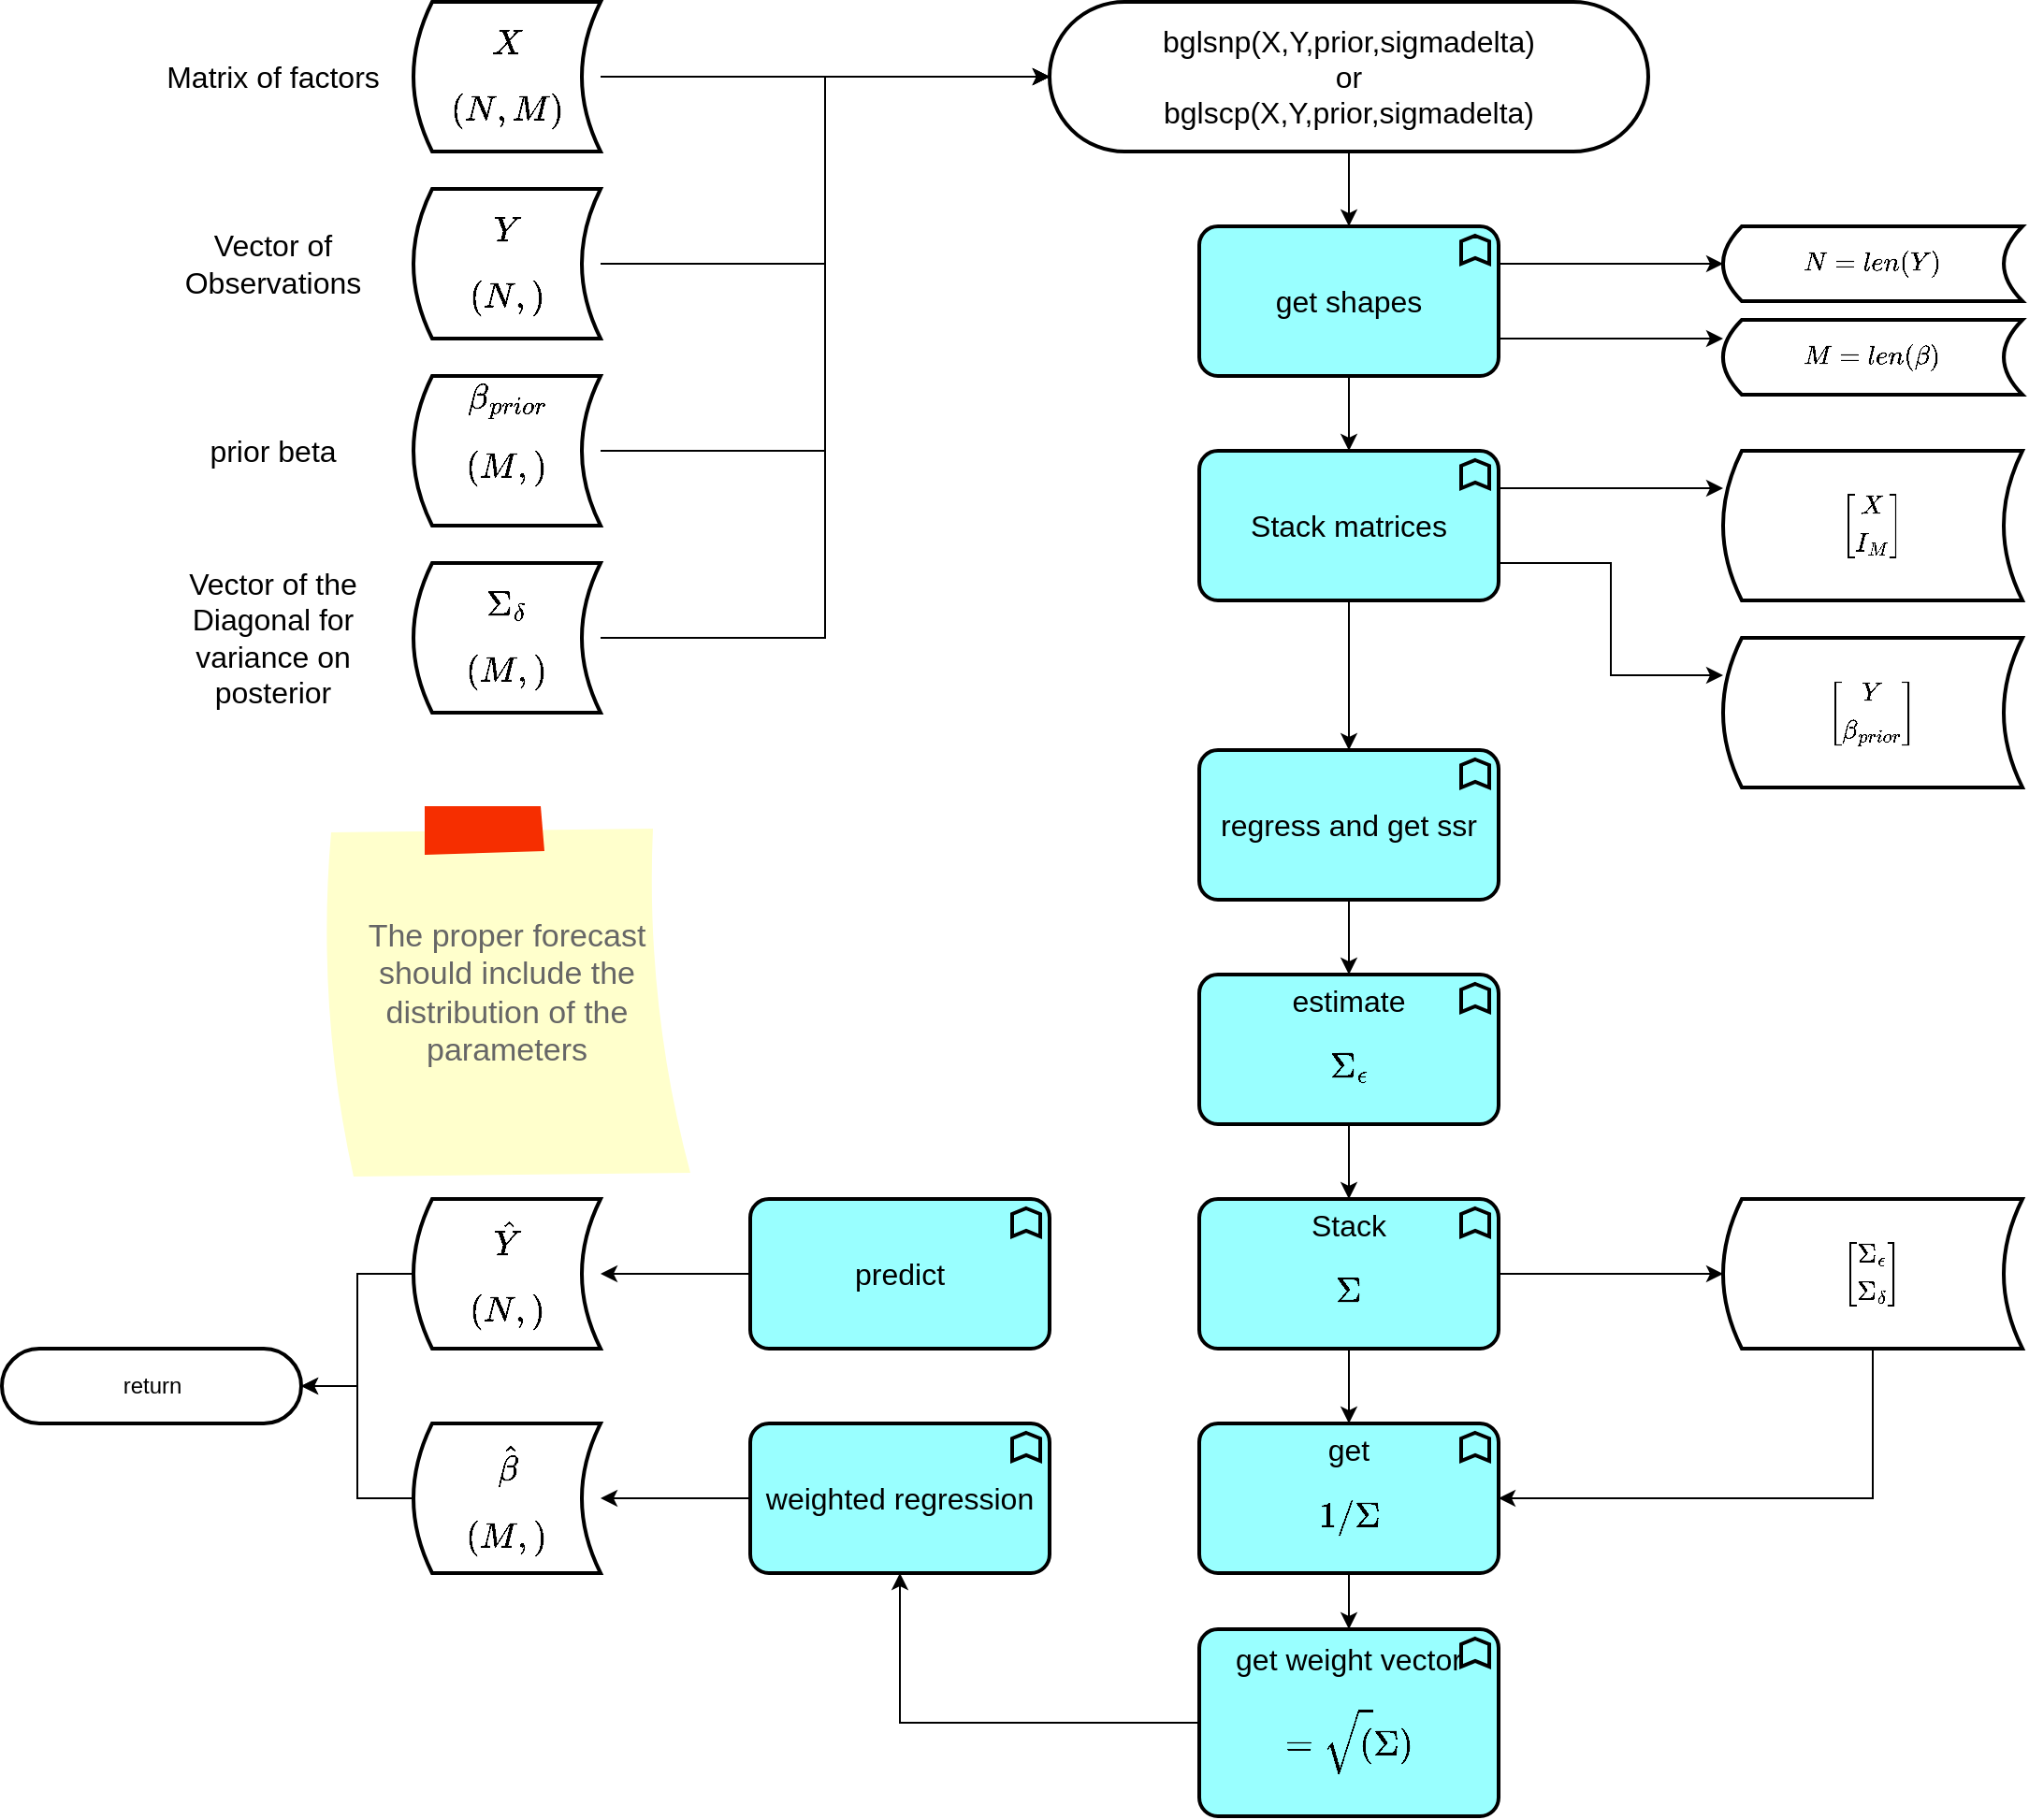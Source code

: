 <mxfile version="20.8.20" type="github">
  <diagram id="8w7YZ4xjxgCD99Zq2FTu" name="Page-1">
    <mxGraphModel dx="2284" dy="754" grid="1" gridSize="10" guides="1" tooltips="1" connect="1" arrows="1" fold="1" page="1" pageScale="1" pageWidth="850" pageHeight="1100" math="1" shadow="0">
      <root>
        <mxCell id="0" />
        <mxCell id="1" parent="0" />
        <mxCell id="tzwI66JlHhu8JNq6cS9l-3" value="" style="group" parent="1" vertex="1" connectable="0">
          <mxGeometry x="-210" y="40" width="250" height="80" as="geometry" />
        </mxCell>
        <mxCell id="tzwI66JlHhu8JNq6cS9l-1" value="&lt;div&gt;$$X$$&lt;/div&gt;$$(N,M)$$" style="shape=dataStorage;whiteSpace=wrap;html=1;fixedSize=1;size=10;strokeWidth=2;fontSize=16;" parent="tzwI66JlHhu8JNq6cS9l-3" vertex="1">
          <mxGeometry x="150" width="100" height="80" as="geometry" />
        </mxCell>
        <mxCell id="tzwI66JlHhu8JNq6cS9l-2" value="Matrix of factors" style="text;html=1;strokeColor=none;fillColor=none;align=center;verticalAlign=middle;whiteSpace=wrap;rounded=0;strokeWidth=2;fontSize=16;" parent="tzwI66JlHhu8JNq6cS9l-3" vertex="1">
          <mxGeometry y="25" width="150" height="30" as="geometry" />
        </mxCell>
        <mxCell id="tzwI66JlHhu8JNq6cS9l-4" value="" style="group" parent="1" vertex="1" connectable="0">
          <mxGeometry x="-210" y="140" width="250" height="80" as="geometry" />
        </mxCell>
        <mxCell id="tzwI66JlHhu8JNq6cS9l-5" value="&lt;div&gt;$$Y$$&lt;/div&gt;$$(N,)$$" style="shape=dataStorage;whiteSpace=wrap;html=1;fixedSize=1;size=10;strokeWidth=2;fontSize=16;" parent="tzwI66JlHhu8JNq6cS9l-4" vertex="1">
          <mxGeometry x="150" width="100" height="80" as="geometry" />
        </mxCell>
        <mxCell id="tzwI66JlHhu8JNq6cS9l-6" value="Vector of Observations" style="text;html=1;strokeColor=none;fillColor=none;align=center;verticalAlign=middle;whiteSpace=wrap;rounded=0;strokeWidth=2;fontSize=16;" parent="tzwI66JlHhu8JNq6cS9l-4" vertex="1">
          <mxGeometry y="25" width="150" height="30" as="geometry" />
        </mxCell>
        <mxCell id="tzwI66JlHhu8JNq6cS9l-7" value="" style="group" parent="1" vertex="1" connectable="0">
          <mxGeometry x="-210" y="240" width="250" height="80" as="geometry" />
        </mxCell>
        <mxCell id="tzwI66JlHhu8JNq6cS9l-8" value="&lt;div&gt;$$\beta_{prior}$$&lt;/div&gt;&lt;div&gt;$$(M,)$$&lt;br&gt;&lt;/div&gt;" style="shape=dataStorage;whiteSpace=wrap;html=1;fixedSize=1;size=10;strokeWidth=2;fontSize=16;" parent="tzwI66JlHhu8JNq6cS9l-7" vertex="1">
          <mxGeometry x="150" width="100" height="80" as="geometry" />
        </mxCell>
        <mxCell id="tzwI66JlHhu8JNq6cS9l-9" value="prior beta" style="text;html=1;strokeColor=none;fillColor=none;align=center;verticalAlign=middle;whiteSpace=wrap;rounded=0;strokeWidth=2;fontSize=16;" parent="tzwI66JlHhu8JNq6cS9l-7" vertex="1">
          <mxGeometry y="25" width="150" height="30" as="geometry" />
        </mxCell>
        <mxCell id="tzwI66JlHhu8JNq6cS9l-10" value="" style="group" parent="1" vertex="1" connectable="0">
          <mxGeometry x="-210" y="340" width="250" height="80" as="geometry" />
        </mxCell>
        <mxCell id="tzwI66JlHhu8JNq6cS9l-11" value="&lt;div&gt;$$\Sigma_\delta$$&lt;/div&gt;$$(M,)$$" style="shape=dataStorage;whiteSpace=wrap;html=1;fixedSize=1;size=10;strokeWidth=2;fontSize=16;" parent="tzwI66JlHhu8JNq6cS9l-10" vertex="1">
          <mxGeometry x="150" width="100" height="80" as="geometry" />
        </mxCell>
        <mxCell id="tzwI66JlHhu8JNq6cS9l-12" value="Vector of the Diagonal for variance on posterior" style="text;html=1;strokeColor=none;fillColor=none;align=center;verticalAlign=middle;whiteSpace=wrap;rounded=0;strokeWidth=2;fontSize=16;" parent="tzwI66JlHhu8JNq6cS9l-10" vertex="1">
          <mxGeometry y="25" width="150" height="30" as="geometry" />
        </mxCell>
        <mxCell id="tzwI66JlHhu8JNq6cS9l-40" style="edgeStyle=orthogonalEdgeStyle;rounded=0;orthogonalLoop=1;jettySize=auto;html=1;exitX=0.5;exitY=1;exitDx=0;exitDy=0;entryX=0.5;entryY=0;entryDx=0;entryDy=0;entryPerimeter=0;fontSize=12;" parent="1" source="tzwI66JlHhu8JNq6cS9l-14" target="tzwI66JlHhu8JNq6cS9l-15" edge="1">
          <mxGeometry relative="1" as="geometry" />
        </mxCell>
        <mxCell id="tzwI66JlHhu8JNq6cS9l-14" value="&lt;div&gt;bglsnp(X,Y,prior,sigmadelta)&lt;/div&gt;&lt;div&gt;or&lt;br&gt;&lt;/div&gt;&lt;div&gt;bglscp(X,Y,prior,sigmadelta)&lt;/div&gt;" style="rounded=1;whiteSpace=wrap;html=1;strokeWidth=2;fontSize=16;arcSize=50;" parent="1" vertex="1">
          <mxGeometry x="280" y="40" width="320" height="80" as="geometry" />
        </mxCell>
        <mxCell id="tzwI66JlHhu8JNq6cS9l-27" style="edgeStyle=orthogonalEdgeStyle;rounded=0;orthogonalLoop=1;jettySize=auto;html=1;exitX=1;exitY=0.25;exitDx=0;exitDy=0;exitPerimeter=0;entryX=0;entryY=0.5;entryDx=0;entryDy=0;fontSize=12;" parent="1" source="tzwI66JlHhu8JNq6cS9l-15" target="tzwI66JlHhu8JNq6cS9l-25" edge="1">
          <mxGeometry relative="1" as="geometry" />
        </mxCell>
        <mxCell id="tzwI66JlHhu8JNq6cS9l-28" style="edgeStyle=orthogonalEdgeStyle;rounded=0;orthogonalLoop=1;jettySize=auto;html=1;exitX=1;exitY=0.75;exitDx=0;exitDy=0;exitPerimeter=0;entryX=0;entryY=0.25;entryDx=0;entryDy=0;fontSize=12;" parent="1" source="tzwI66JlHhu8JNq6cS9l-15" target="tzwI66JlHhu8JNq6cS9l-26" edge="1">
          <mxGeometry relative="1" as="geometry" />
        </mxCell>
        <mxCell id="tzwI66JlHhu8JNq6cS9l-41" value="" style="edgeStyle=orthogonalEdgeStyle;rounded=0;orthogonalLoop=1;jettySize=auto;html=1;fontSize=12;" parent="1" source="tzwI66JlHhu8JNq6cS9l-15" target="tzwI66JlHhu8JNq6cS9l-29" edge="1">
          <mxGeometry relative="1" as="geometry" />
        </mxCell>
        <mxCell id="tzwI66JlHhu8JNq6cS9l-15" value="get shapes" style="html=1;outlineConnect=0;whiteSpace=wrap;fillColor=#99ffff;shape=mxgraph.archimate3.application;appType=func;archiType=rounded;strokeWidth=2;fontSize=16;" parent="1" vertex="1">
          <mxGeometry x="360" y="160" width="160" height="80" as="geometry" />
        </mxCell>
        <mxCell id="tzwI66JlHhu8JNq6cS9l-25" value="$$N=len(Y)$$" style="shape=dataStorage;whiteSpace=wrap;html=1;fixedSize=1;size=10;strokeWidth=2;fontSize=12;" parent="1" vertex="1">
          <mxGeometry x="640" y="160" width="160" height="40" as="geometry" />
        </mxCell>
        <mxCell id="tzwI66JlHhu8JNq6cS9l-26" value="$$M=len(\beta)$$" style="shape=dataStorage;whiteSpace=wrap;html=1;fixedSize=1;size=10;strokeWidth=2;fontSize=12;" parent="1" vertex="1">
          <mxGeometry x="640" y="210" width="160" height="40" as="geometry" />
        </mxCell>
        <mxCell id="tzwI66JlHhu8JNq6cS9l-38" style="edgeStyle=orthogonalEdgeStyle;rounded=0;orthogonalLoop=1;jettySize=auto;html=1;exitX=1;exitY=0.25;exitDx=0;exitDy=0;exitPerimeter=0;entryX=0;entryY=0.25;entryDx=0;entryDy=0;fontSize=12;" parent="1" source="tzwI66JlHhu8JNq6cS9l-29" target="tzwI66JlHhu8JNq6cS9l-30" edge="1">
          <mxGeometry relative="1" as="geometry" />
        </mxCell>
        <mxCell id="tzwI66JlHhu8JNq6cS9l-39" style="edgeStyle=orthogonalEdgeStyle;rounded=0;orthogonalLoop=1;jettySize=auto;html=1;exitX=1;exitY=0.75;exitDx=0;exitDy=0;exitPerimeter=0;entryX=0;entryY=0.25;entryDx=0;entryDy=0;fontSize=12;" parent="1" source="tzwI66JlHhu8JNq6cS9l-29" target="tzwI66JlHhu8JNq6cS9l-31" edge="1">
          <mxGeometry relative="1" as="geometry" />
        </mxCell>
        <mxCell id="tzwI66JlHhu8JNq6cS9l-42" style="edgeStyle=orthogonalEdgeStyle;rounded=0;orthogonalLoop=1;jettySize=auto;html=1;exitX=0.5;exitY=1;exitDx=0;exitDy=0;exitPerimeter=0;fontSize=12;" parent="1" source="tzwI66JlHhu8JNq6cS9l-29" target="tzwI66JlHhu8JNq6cS9l-32" edge="1">
          <mxGeometry relative="1" as="geometry" />
        </mxCell>
        <mxCell id="tzwI66JlHhu8JNq6cS9l-29" value="Stack matrices" style="html=1;outlineConnect=0;whiteSpace=wrap;fillColor=#99ffff;shape=mxgraph.archimate3.application;appType=func;archiType=rounded;strokeWidth=2;fontSize=16;" parent="1" vertex="1">
          <mxGeometry x="360" y="280" width="160" height="80" as="geometry" />
        </mxCell>
        <mxCell id="tzwI66JlHhu8JNq6cS9l-30" value="&lt;div&gt;$$\begin{bmatrix} X \\ I_{M}\end{bmatrix}$$&lt;/div&gt;" style="shape=dataStorage;whiteSpace=wrap;html=1;fixedSize=1;size=10;strokeWidth=2;fontSize=12;" parent="1" vertex="1">
          <mxGeometry x="640" y="280" width="160" height="80" as="geometry" />
        </mxCell>
        <mxCell id="tzwI66JlHhu8JNq6cS9l-31" value="&lt;div&gt;$$\begin{bmatrix} Y \\ \beta_{prior}\end{bmatrix}$$&lt;/div&gt;" style="shape=dataStorage;whiteSpace=wrap;html=1;fixedSize=1;size=10;strokeWidth=2;fontSize=12;" parent="1" vertex="1">
          <mxGeometry x="640" y="380" width="160" height="80" as="geometry" />
        </mxCell>
        <mxCell id="tzwI66JlHhu8JNq6cS9l-43" style="edgeStyle=orthogonalEdgeStyle;rounded=0;orthogonalLoop=1;jettySize=auto;html=1;exitX=0.5;exitY=1;exitDx=0;exitDy=0;exitPerimeter=0;entryX=0.5;entryY=0;entryDx=0;entryDy=0;entryPerimeter=0;fontSize=12;" parent="1" source="tzwI66JlHhu8JNq6cS9l-32" target="tzwI66JlHhu8JNq6cS9l-33" edge="1">
          <mxGeometry relative="1" as="geometry" />
        </mxCell>
        <mxCell id="tzwI66JlHhu8JNq6cS9l-32" value="regress and get ssr" style="html=1;outlineConnect=0;whiteSpace=wrap;fillColor=#99ffff;shape=mxgraph.archimate3.application;appType=func;archiType=rounded;strokeWidth=2;fontSize=16;" parent="1" vertex="1">
          <mxGeometry x="360" y="440" width="160" height="80" as="geometry" />
        </mxCell>
        <mxCell id="tzwI66JlHhu8JNq6cS9l-44" style="edgeStyle=orthogonalEdgeStyle;rounded=0;orthogonalLoop=1;jettySize=auto;html=1;exitX=0.5;exitY=1;exitDx=0;exitDy=0;exitPerimeter=0;entryX=0.5;entryY=0;entryDx=0;entryDy=0;entryPerimeter=0;fontSize=12;" parent="1" source="tzwI66JlHhu8JNq6cS9l-33" target="tzwI66JlHhu8JNq6cS9l-34" edge="1">
          <mxGeometry relative="1" as="geometry" />
        </mxCell>
        <mxCell id="tzwI66JlHhu8JNq6cS9l-33" value="estimate $$\Sigma_{\epsilon}$$" style="html=1;outlineConnect=0;whiteSpace=wrap;fillColor=#99ffff;shape=mxgraph.archimate3.application;appType=func;archiType=rounded;strokeWidth=2;fontSize=16;" parent="1" vertex="1">
          <mxGeometry x="360" y="560" width="160" height="80" as="geometry" />
        </mxCell>
        <mxCell id="tzwI66JlHhu8JNq6cS9l-45" style="edgeStyle=orthogonalEdgeStyle;rounded=0;orthogonalLoop=1;jettySize=auto;html=1;exitX=1;exitY=0.5;exitDx=0;exitDy=0;exitPerimeter=0;entryX=0;entryY=0.5;entryDx=0;entryDy=0;fontSize=12;" parent="1" source="tzwI66JlHhu8JNq6cS9l-34" target="tzwI66JlHhu8JNq6cS9l-35" edge="1">
          <mxGeometry relative="1" as="geometry" />
        </mxCell>
        <mxCell id="tzwI66JlHhu8JNq6cS9l-47" style="edgeStyle=orthogonalEdgeStyle;rounded=0;orthogonalLoop=1;jettySize=auto;html=1;exitX=0.5;exitY=1;exitDx=0;exitDy=0;exitPerimeter=0;entryX=0.5;entryY=0;entryDx=0;entryDy=0;entryPerimeter=0;fontSize=12;" parent="1" source="tzwI66JlHhu8JNq6cS9l-34" target="tzwI66JlHhu8JNq6cS9l-36" edge="1">
          <mxGeometry relative="1" as="geometry" />
        </mxCell>
        <mxCell id="tzwI66JlHhu8JNq6cS9l-34" value="Stack $$\Sigma$$" style="html=1;outlineConnect=0;whiteSpace=wrap;fillColor=#99ffff;shape=mxgraph.archimate3.application;appType=func;archiType=rounded;strokeWidth=2;fontSize=16;" parent="1" vertex="1">
          <mxGeometry x="360" y="680" width="160" height="80" as="geometry" />
        </mxCell>
        <mxCell id="tzwI66JlHhu8JNq6cS9l-46" style="edgeStyle=orthogonalEdgeStyle;rounded=0;orthogonalLoop=1;jettySize=auto;html=1;exitX=0.5;exitY=1;exitDx=0;exitDy=0;entryX=1;entryY=0.5;entryDx=0;entryDy=0;entryPerimeter=0;fontSize=12;" parent="1" source="tzwI66JlHhu8JNq6cS9l-35" target="tzwI66JlHhu8JNq6cS9l-36" edge="1">
          <mxGeometry relative="1" as="geometry" />
        </mxCell>
        <mxCell id="tzwI66JlHhu8JNq6cS9l-35" value="&lt;div&gt;$$\begin{bmatrix} \Sigma_{\epsilon} \\ \Sigma_{\delta}\end{bmatrix}$$&lt;/div&gt;" style="shape=dataStorage;whiteSpace=wrap;html=1;fixedSize=1;size=10;strokeWidth=2;fontSize=12;" parent="1" vertex="1">
          <mxGeometry x="640" y="680" width="160" height="80" as="geometry" />
        </mxCell>
        <mxCell id="tzwI66JlHhu8JNq6cS9l-48" style="edgeStyle=orthogonalEdgeStyle;rounded=0;orthogonalLoop=1;jettySize=auto;html=1;exitX=0.5;exitY=1;exitDx=0;exitDy=0;exitPerimeter=0;entryX=0.5;entryY=0;entryDx=0;entryDy=0;entryPerimeter=0;fontSize=12;" parent="1" source="tzwI66JlHhu8JNq6cS9l-36" target="tzwI66JlHhu8JNq6cS9l-37" edge="1">
          <mxGeometry relative="1" as="geometry" />
        </mxCell>
        <mxCell id="tzwI66JlHhu8JNq6cS9l-36" value="get $$1/\Sigma$$" style="html=1;outlineConnect=0;whiteSpace=wrap;fillColor=#99ffff;shape=mxgraph.archimate3.application;appType=func;archiType=rounded;strokeWidth=2;fontSize=16;" parent="1" vertex="1">
          <mxGeometry x="360" y="800" width="160" height="80" as="geometry" />
        </mxCell>
        <mxCell id="tzwI66JlHhu8JNq6cS9l-50" style="edgeStyle=orthogonalEdgeStyle;rounded=0;orthogonalLoop=1;jettySize=auto;html=1;exitX=0;exitY=0.5;exitDx=0;exitDy=0;exitPerimeter=0;entryX=0.5;entryY=1;entryDx=0;entryDy=0;entryPerimeter=0;fontSize=12;" parent="1" source="tzwI66JlHhu8JNq6cS9l-37" target="tzwI66JlHhu8JNq6cS9l-49" edge="1">
          <mxGeometry relative="1" as="geometry" />
        </mxCell>
        <mxCell id="tzwI66JlHhu8JNq6cS9l-37" value="get weight vector $$=\sqrt(\Sigma)$$" style="html=1;outlineConnect=0;whiteSpace=wrap;fillColor=#99ffff;shape=mxgraph.archimate3.application;appType=func;archiType=rounded;strokeWidth=2;fontSize=16;" parent="1" vertex="1">
          <mxGeometry x="360" y="910" width="160" height="100" as="geometry" />
        </mxCell>
        <mxCell id="tzwI66JlHhu8JNq6cS9l-54" style="edgeStyle=orthogonalEdgeStyle;rounded=0;orthogonalLoop=1;jettySize=auto;html=1;exitX=0;exitY=0.5;exitDx=0;exitDy=0;exitPerimeter=0;fontSize=12;entryX=1;entryY=0.5;entryDx=0;entryDy=0;" parent="1" source="tzwI66JlHhu8JNq6cS9l-49" target="tzwI66JlHhu8JNq6cS9l-51" edge="1">
          <mxGeometry relative="1" as="geometry">
            <mxPoint x="80" y="870" as="targetPoint" />
          </mxGeometry>
        </mxCell>
        <mxCell id="tzwI66JlHhu8JNq6cS9l-49" value="weighted regression" style="html=1;outlineConnect=0;whiteSpace=wrap;fillColor=#99ffff;shape=mxgraph.archimate3.application;appType=func;archiType=rounded;strokeWidth=2;fontSize=16;" parent="1" vertex="1">
          <mxGeometry x="120" y="800" width="160" height="80" as="geometry" />
        </mxCell>
        <mxCell id="tzwI66JlHhu8JNq6cS9l-58" style="edgeStyle=orthogonalEdgeStyle;rounded=0;orthogonalLoop=1;jettySize=auto;html=1;exitX=0;exitY=0.5;exitDx=0;exitDy=0;fontSize=12;" parent="1" source="tzwI66JlHhu8JNq6cS9l-51" edge="1">
          <mxGeometry relative="1" as="geometry">
            <mxPoint x="-120" y="780" as="targetPoint" />
            <Array as="points">
              <mxPoint x="-90" y="840" />
              <mxPoint x="-90" y="780" />
            </Array>
          </mxGeometry>
        </mxCell>
        <mxCell id="tzwI66JlHhu8JNq6cS9l-51" value="&lt;div&gt;$$\hat{\beta}$$&lt;/div&gt;$$(M,)$$" style="shape=dataStorage;whiteSpace=wrap;html=1;fixedSize=1;size=10;strokeWidth=2;fontSize=16;" parent="1" vertex="1">
          <mxGeometry x="-60" y="800" width="100" height="80" as="geometry" />
        </mxCell>
        <mxCell id="tzwI66JlHhu8JNq6cS9l-55" style="edgeStyle=orthogonalEdgeStyle;rounded=0;orthogonalLoop=1;jettySize=auto;html=1;exitX=0;exitY=0.5;exitDx=0;exitDy=0;exitPerimeter=0;entryX=1;entryY=0.5;entryDx=0;entryDy=0;fontSize=12;" parent="1" source="tzwI66JlHhu8JNq6cS9l-52" target="tzwI66JlHhu8JNq6cS9l-53" edge="1">
          <mxGeometry relative="1" as="geometry" />
        </mxCell>
        <mxCell id="tzwI66JlHhu8JNq6cS9l-52" value="predict" style="html=1;outlineConnect=0;whiteSpace=wrap;fillColor=#99ffff;shape=mxgraph.archimate3.application;appType=func;archiType=rounded;strokeWidth=2;fontSize=16;" parent="1" vertex="1">
          <mxGeometry x="120" y="680" width="160" height="80" as="geometry" />
        </mxCell>
        <mxCell id="tzwI66JlHhu8JNq6cS9l-57" style="edgeStyle=orthogonalEdgeStyle;rounded=0;orthogonalLoop=1;jettySize=auto;html=1;exitX=0;exitY=0.5;exitDx=0;exitDy=0;entryX=1;entryY=0.5;entryDx=0;entryDy=0;entryPerimeter=0;fontSize=12;" parent="1" source="tzwI66JlHhu8JNq6cS9l-53" target="tzwI66JlHhu8JNq6cS9l-56" edge="1">
          <mxGeometry relative="1" as="geometry" />
        </mxCell>
        <mxCell id="tzwI66JlHhu8JNq6cS9l-53" value="&lt;div&gt;$$\hat{Y}$$&lt;/div&gt;$$(N,)$$" style="shape=dataStorage;whiteSpace=wrap;html=1;fixedSize=1;size=10;strokeWidth=2;fontSize=16;" parent="1" vertex="1">
          <mxGeometry x="-60" y="680" width="100" height="80" as="geometry" />
        </mxCell>
        <mxCell id="tzwI66JlHhu8JNq6cS9l-56" value="return" style="html=1;dashed=0;whitespace=wrap;shape=mxgraph.dfd.start;strokeWidth=2;fontSize=12;" parent="1" vertex="1">
          <mxGeometry x="-280" y="760" width="160" height="40" as="geometry" />
        </mxCell>
        <mxCell id="tzwI66JlHhu8JNq6cS9l-59" style="edgeStyle=orthogonalEdgeStyle;rounded=0;orthogonalLoop=1;jettySize=auto;html=1;exitX=1;exitY=0.5;exitDx=0;exitDy=0;entryX=0;entryY=0.5;entryDx=0;entryDy=0;fontSize=12;" parent="1" source="tzwI66JlHhu8JNq6cS9l-1" target="tzwI66JlHhu8JNq6cS9l-14" edge="1">
          <mxGeometry relative="1" as="geometry" />
        </mxCell>
        <mxCell id="tzwI66JlHhu8JNq6cS9l-60" style="edgeStyle=orthogonalEdgeStyle;rounded=0;orthogonalLoop=1;jettySize=auto;html=1;exitX=1;exitY=0.5;exitDx=0;exitDy=0;fontSize=12;entryX=0;entryY=0.5;entryDx=0;entryDy=0;" parent="1" source="tzwI66JlHhu8JNq6cS9l-5" target="tzwI66JlHhu8JNq6cS9l-14" edge="1">
          <mxGeometry relative="1" as="geometry">
            <mxPoint x="280" y="80" as="targetPoint" />
          </mxGeometry>
        </mxCell>
        <mxCell id="tzwI66JlHhu8JNq6cS9l-61" style="edgeStyle=orthogonalEdgeStyle;rounded=0;orthogonalLoop=1;jettySize=auto;html=1;exitX=1;exitY=0.5;exitDx=0;exitDy=0;entryX=0;entryY=0.5;entryDx=0;entryDy=0;fontSize=12;" parent="1" source="tzwI66JlHhu8JNq6cS9l-8" target="tzwI66JlHhu8JNq6cS9l-14" edge="1">
          <mxGeometry relative="1" as="geometry" />
        </mxCell>
        <mxCell id="tzwI66JlHhu8JNq6cS9l-62" style="edgeStyle=orthogonalEdgeStyle;rounded=0;orthogonalLoop=1;jettySize=auto;html=1;exitX=1;exitY=0.5;exitDx=0;exitDy=0;entryX=0;entryY=0.5;entryDx=0;entryDy=0;fontSize=12;" parent="1" source="tzwI66JlHhu8JNq6cS9l-11" target="tzwI66JlHhu8JNq6cS9l-14" edge="1">
          <mxGeometry relative="1" as="geometry" />
        </mxCell>
        <mxCell id="u97PCP9npz-7n7jR1jk5-1" value="&lt;div&gt;The proper forecast&lt;/div&gt;&lt;div&gt;should include the &lt;br&gt;&lt;/div&gt;&lt;div&gt;distribution of the &lt;br&gt;&lt;/div&gt;&lt;div&gt;parameters&lt;br&gt;&lt;/div&gt;" style="strokeWidth=1;shadow=0;dashed=0;align=center;html=1;shape=mxgraph.mockup.text.stickyNote2;fontColor=#666666;mainText=;fontSize=17;whiteSpace=wrap;fillColor=#ffffcc;strokeColor=#F62E00;" vertex="1" parent="1">
          <mxGeometry x="-110" y="470" width="200" height="200" as="geometry" />
        </mxCell>
      </root>
    </mxGraphModel>
  </diagram>
</mxfile>

